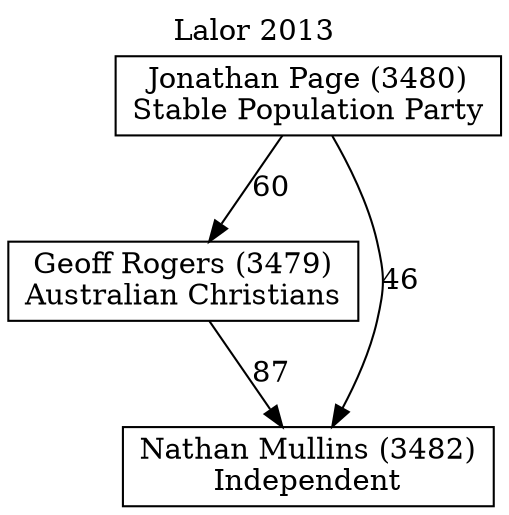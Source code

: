 // House preference flow
digraph "Nathan Mullins (3482)_Lalor_2013" {
	graph [label="Lalor 2013" labelloc=t mclimit=10]
	node [shape=box]
	"Geoff Rogers (3479)" [label="Geoff Rogers (3479)
Australian Christians"]
	"Jonathan Page (3480)" [label="Jonathan Page (3480)
Stable Population Party"]
	"Nathan Mullins (3482)" [label="Nathan Mullins (3482)
Independent"]
	"Geoff Rogers (3479)" -> "Nathan Mullins (3482)" [label=87]
	"Jonathan Page (3480)" -> "Geoff Rogers (3479)" [label=60]
	"Jonathan Page (3480)" -> "Nathan Mullins (3482)" [label=46]
}

